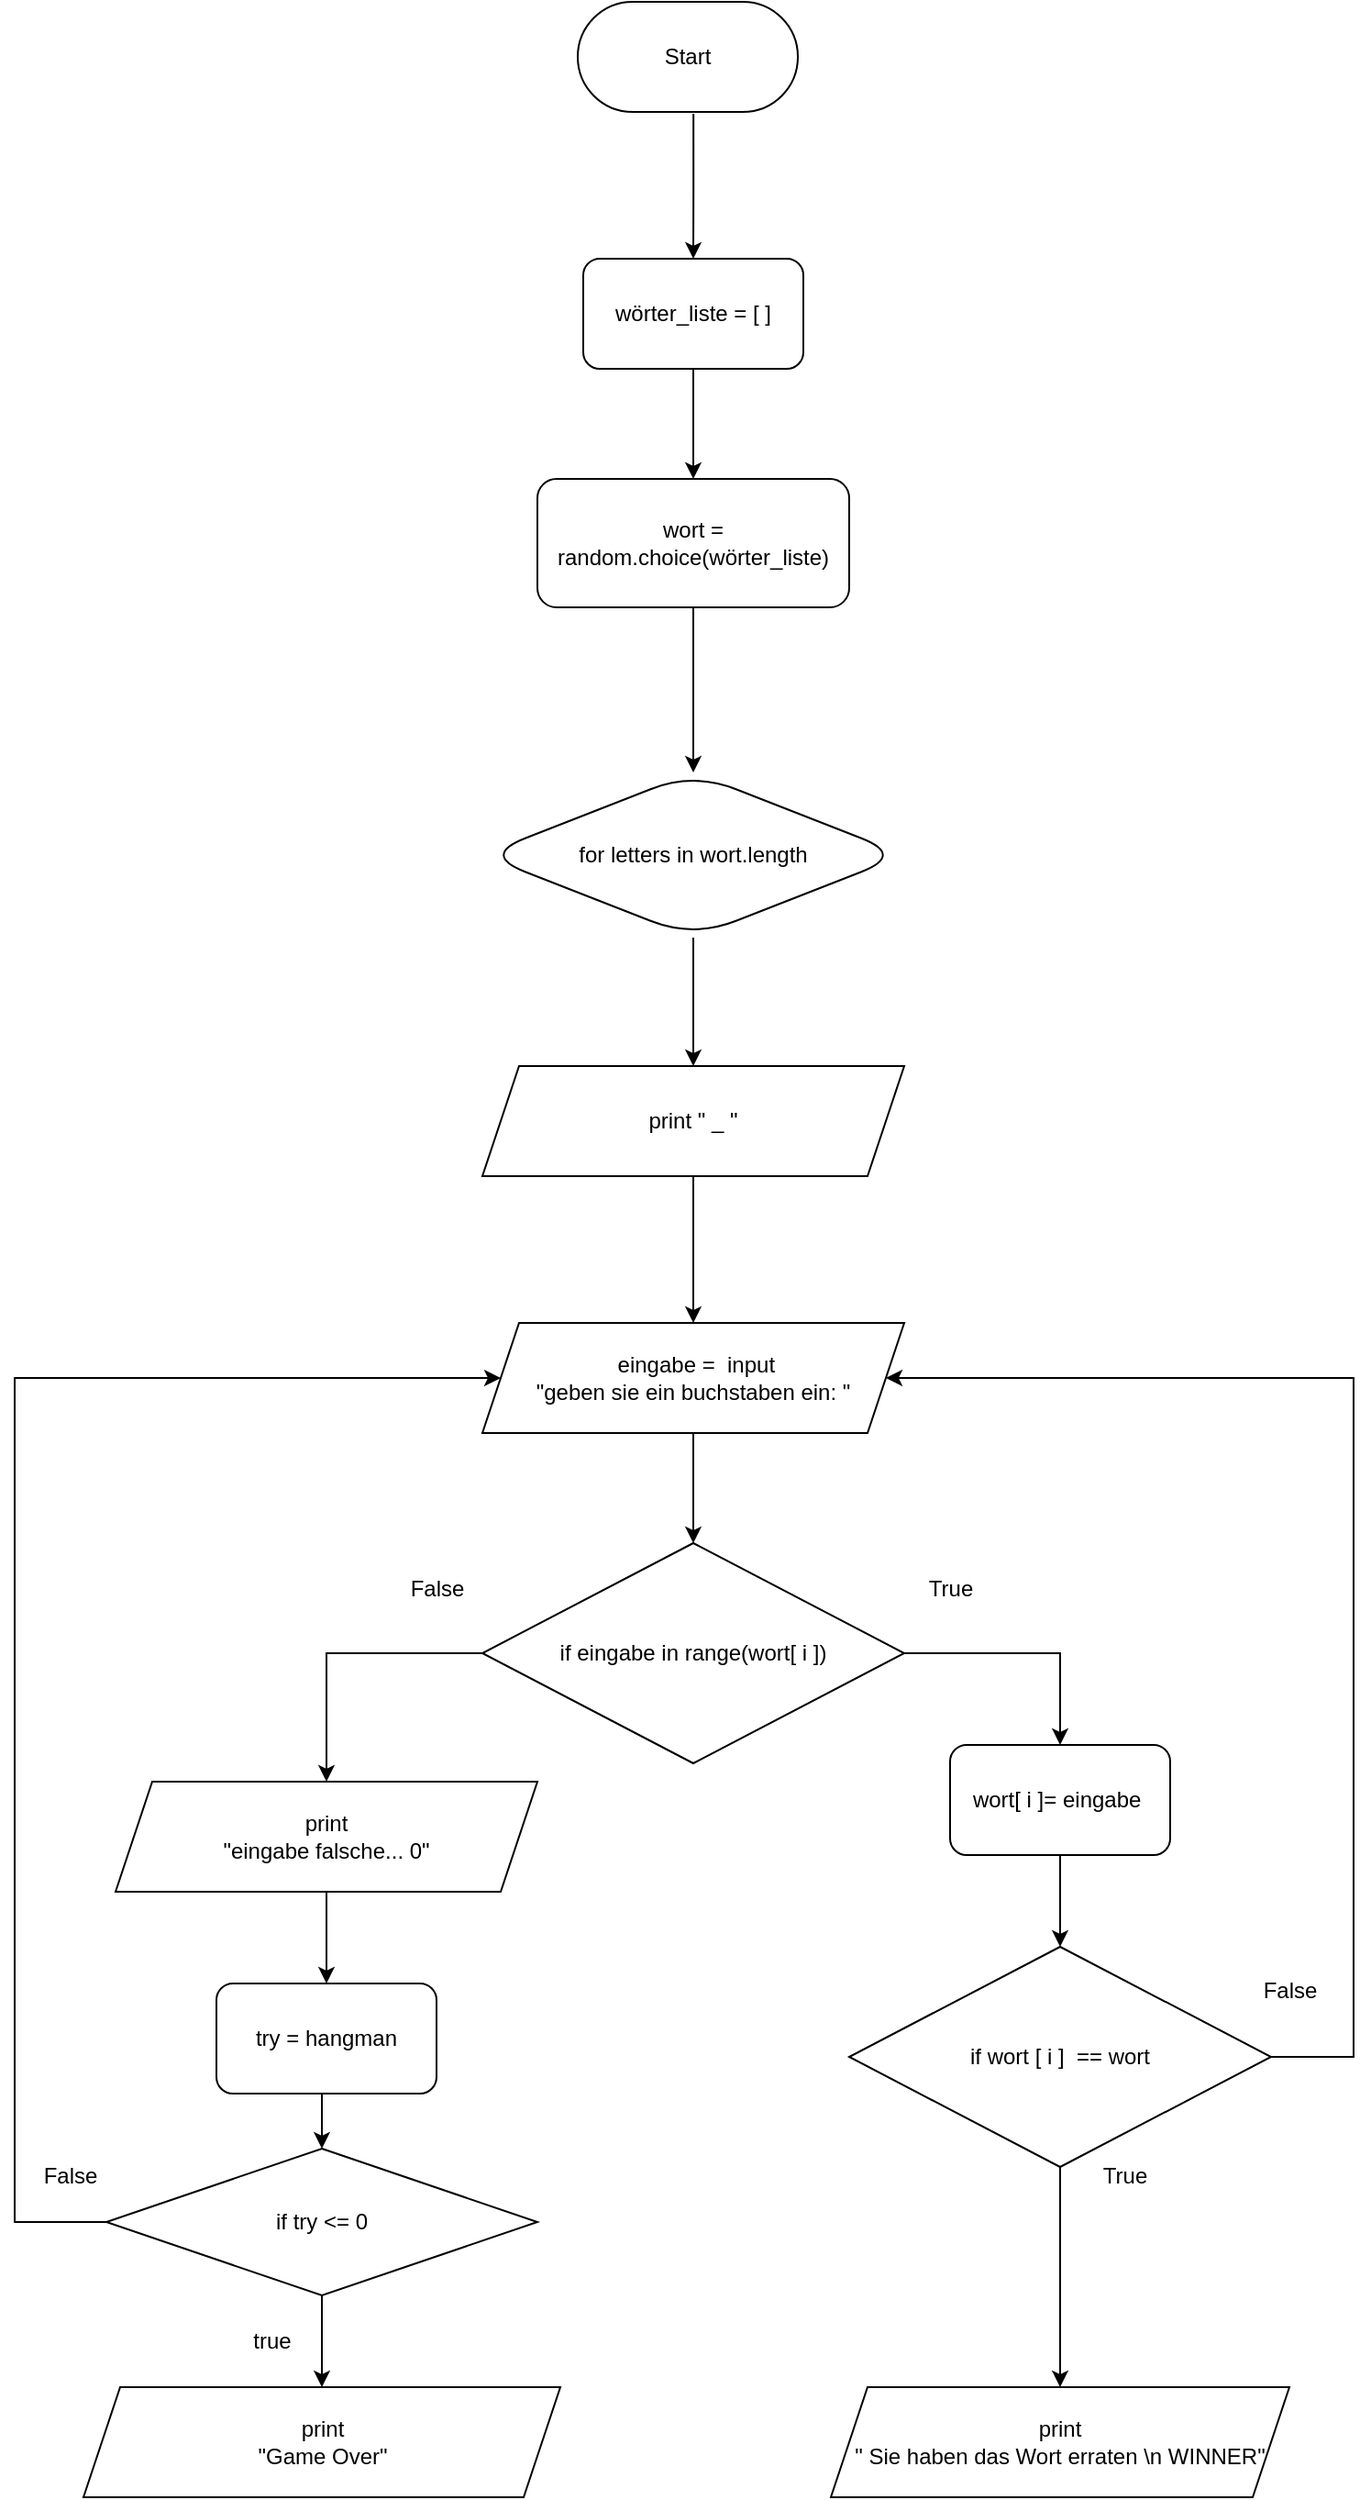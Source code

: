 <mxfile version="21.0.6" type="github">
  <diagram name="Seite-1" id="2JQeOwLGVFZUsmmgGHX2">
    <mxGraphModel dx="1400" dy="842" grid="1" gridSize="10" guides="1" tooltips="1" connect="1" arrows="1" fold="1" page="1" pageScale="1" pageWidth="827" pageHeight="1169" math="0" shadow="0">
      <root>
        <mxCell id="0" />
        <mxCell id="1" parent="0" />
        <mxCell id="tlVd-pr9q-kPmlgdGaKe-4" style="edgeStyle=orthogonalEdgeStyle;rounded=0;orthogonalLoop=1;jettySize=auto;html=1;exitX=0.514;exitY=0.694;exitDx=0;exitDy=0;exitPerimeter=0;" edge="1" parent="1" source="tlVd-pr9q-kPmlgdGaKe-1" target="tlVd-pr9q-kPmlgdGaKe-3">
          <mxGeometry relative="1" as="geometry" />
        </mxCell>
        <mxCell id="tlVd-pr9q-kPmlgdGaKe-1" value="Start" style="rounded=1;whiteSpace=wrap;html=1;shadow=0;glass=0;perimeterSpacing=50;arcSize=50;" vertex="1" parent="1">
          <mxGeometry x="337" y="70" width="120" height="60" as="geometry" />
        </mxCell>
        <mxCell id="tlVd-pr9q-kPmlgdGaKe-9" style="edgeStyle=orthogonalEdgeStyle;rounded=0;orthogonalLoop=1;jettySize=auto;html=1;exitX=0.5;exitY=1;exitDx=0;exitDy=0;entryX=0.5;entryY=0;entryDx=0;entryDy=0;" edge="1" parent="1" source="tlVd-pr9q-kPmlgdGaKe-3" target="tlVd-pr9q-kPmlgdGaKe-10">
          <mxGeometry relative="1" as="geometry">
            <mxPoint x="400" y="310" as="targetPoint" />
          </mxGeometry>
        </mxCell>
        <mxCell id="tlVd-pr9q-kPmlgdGaKe-3" value="wörter_liste = [ ]" style="rounded=1;whiteSpace=wrap;html=1;" vertex="1" parent="1">
          <mxGeometry x="340" y="210" width="120" height="60" as="geometry" />
        </mxCell>
        <mxCell id="tlVd-pr9q-kPmlgdGaKe-12" value="" style="edgeStyle=orthogonalEdgeStyle;rounded=0;orthogonalLoop=1;jettySize=auto;html=1;entryX=0.5;entryY=0;entryDx=0;entryDy=0;" edge="1" parent="1" source="tlVd-pr9q-kPmlgdGaKe-10" target="tlVd-pr9q-kPmlgdGaKe-11">
          <mxGeometry relative="1" as="geometry" />
        </mxCell>
        <mxCell id="tlVd-pr9q-kPmlgdGaKe-10" value="wort =&lt;br&gt;random.choice(wörter_liste)" style="rounded=1;whiteSpace=wrap;html=1;" vertex="1" parent="1">
          <mxGeometry x="315" y="330" width="170" height="70" as="geometry" />
        </mxCell>
        <mxCell id="tlVd-pr9q-kPmlgdGaKe-15" style="edgeStyle=orthogonalEdgeStyle;rounded=0;orthogonalLoop=1;jettySize=auto;html=1;exitX=0.5;exitY=1;exitDx=0;exitDy=0;" edge="1" parent="1" source="tlVd-pr9q-kPmlgdGaKe-11" target="tlVd-pr9q-kPmlgdGaKe-14">
          <mxGeometry relative="1" as="geometry" />
        </mxCell>
        <mxCell id="tlVd-pr9q-kPmlgdGaKe-11" value="for letters in wort.length" style="rhombus;whiteSpace=wrap;html=1;rounded=1;arcSize=50;" vertex="1" parent="1">
          <mxGeometry x="285" y="490" width="230" height="90" as="geometry" />
        </mxCell>
        <mxCell id="tlVd-pr9q-kPmlgdGaKe-13" style="edgeStyle=orthogonalEdgeStyle;rounded=0;orthogonalLoop=1;jettySize=auto;html=1;exitX=0.5;exitY=1;exitDx=0;exitDy=0;" edge="1" parent="1" source="tlVd-pr9q-kPmlgdGaKe-11" target="tlVd-pr9q-kPmlgdGaKe-11">
          <mxGeometry relative="1" as="geometry" />
        </mxCell>
        <mxCell id="tlVd-pr9q-kPmlgdGaKe-17" value="" style="edgeStyle=orthogonalEdgeStyle;rounded=0;orthogonalLoop=1;jettySize=auto;html=1;" edge="1" parent="1" source="tlVd-pr9q-kPmlgdGaKe-14" target="tlVd-pr9q-kPmlgdGaKe-16">
          <mxGeometry relative="1" as="geometry" />
        </mxCell>
        <mxCell id="tlVd-pr9q-kPmlgdGaKe-14" value="print &quot; _ &quot;" style="shape=parallelogram;perimeter=parallelogramPerimeter;whiteSpace=wrap;html=1;fixedSize=1;" vertex="1" parent="1">
          <mxGeometry x="285" y="650" width="230" height="60" as="geometry" />
        </mxCell>
        <mxCell id="tlVd-pr9q-kPmlgdGaKe-19" style="edgeStyle=orthogonalEdgeStyle;rounded=0;orthogonalLoop=1;jettySize=auto;html=1;exitX=0.5;exitY=1;exitDx=0;exitDy=0;entryX=0.5;entryY=0;entryDx=0;entryDy=0;" edge="1" parent="1" source="tlVd-pr9q-kPmlgdGaKe-16" target="tlVd-pr9q-kPmlgdGaKe-18">
          <mxGeometry relative="1" as="geometry" />
        </mxCell>
        <mxCell id="tlVd-pr9q-kPmlgdGaKe-16" value="&amp;nbsp; eingabe =&amp;nbsp; input&amp;nbsp;&lt;br&gt;&quot;geben sie ein buchstaben ein: &quot;" style="shape=parallelogram;perimeter=parallelogramPerimeter;whiteSpace=wrap;html=1;fixedSize=1;" vertex="1" parent="1">
          <mxGeometry x="285" y="790" width="230" height="60" as="geometry" />
        </mxCell>
        <mxCell id="tlVd-pr9q-kPmlgdGaKe-22" style="edgeStyle=orthogonalEdgeStyle;rounded=0;orthogonalLoop=1;jettySize=auto;html=1;exitX=0;exitY=0.5;exitDx=0;exitDy=0;entryX=0.5;entryY=0;entryDx=0;entryDy=0;" edge="1" parent="1" source="tlVd-pr9q-kPmlgdGaKe-18" target="tlVd-pr9q-kPmlgdGaKe-34">
          <mxGeometry relative="1" as="geometry">
            <mxPoint x="200" y="1020" as="targetPoint" />
          </mxGeometry>
        </mxCell>
        <mxCell id="tlVd-pr9q-kPmlgdGaKe-23" style="edgeStyle=orthogonalEdgeStyle;rounded=0;orthogonalLoop=1;jettySize=auto;html=1;exitX=1;exitY=0.5;exitDx=0;exitDy=0;entryX=0.5;entryY=0;entryDx=0;entryDy=0;" edge="1" parent="1" source="tlVd-pr9q-kPmlgdGaKe-18" target="tlVd-pr9q-kPmlgdGaKe-21">
          <mxGeometry relative="1" as="geometry" />
        </mxCell>
        <mxCell id="tlVd-pr9q-kPmlgdGaKe-18" value="if eingabe in range(wort[ i ])" style="rhombus;whiteSpace=wrap;html=1;" vertex="1" parent="1">
          <mxGeometry x="285" y="910" width="230" height="120" as="geometry" />
        </mxCell>
        <mxCell id="tlVd-pr9q-kPmlgdGaKe-28" style="edgeStyle=orthogonalEdgeStyle;rounded=0;orthogonalLoop=1;jettySize=auto;html=1;exitX=0.5;exitY=1;exitDx=0;exitDy=0;entryX=0.5;entryY=0;entryDx=0;entryDy=0;" edge="1" parent="1" source="tlVd-pr9q-kPmlgdGaKe-21" target="tlVd-pr9q-kPmlgdGaKe-27">
          <mxGeometry relative="1" as="geometry" />
        </mxCell>
        <mxCell id="tlVd-pr9q-kPmlgdGaKe-21" value="wort[ i ]= eingabe&amp;nbsp;" style="rounded=1;whiteSpace=wrap;html=1;" vertex="1" parent="1">
          <mxGeometry x="540" y="1020" width="120" height="60" as="geometry" />
        </mxCell>
        <mxCell id="tlVd-pr9q-kPmlgdGaKe-24" value="True" style="text;html=1;align=center;verticalAlign=middle;resizable=0;points=[];autosize=1;strokeColor=none;fillColor=none;" vertex="1" parent="1">
          <mxGeometry x="515" y="920" width="50" height="30" as="geometry" />
        </mxCell>
        <mxCell id="tlVd-pr9q-kPmlgdGaKe-25" value="False" style="text;html=1;align=center;verticalAlign=middle;resizable=0;points=[];autosize=1;strokeColor=none;fillColor=none;" vertex="1" parent="1">
          <mxGeometry x="235" y="920" width="50" height="30" as="geometry" />
        </mxCell>
        <mxCell id="tlVd-pr9q-kPmlgdGaKe-31" style="edgeStyle=orthogonalEdgeStyle;rounded=0;orthogonalLoop=1;jettySize=auto;html=1;exitX=1;exitY=0.5;exitDx=0;exitDy=0;entryX=1;entryY=0.5;entryDx=0;entryDy=0;" edge="1" parent="1" source="tlVd-pr9q-kPmlgdGaKe-27" target="tlVd-pr9q-kPmlgdGaKe-16">
          <mxGeometry relative="1" as="geometry">
            <Array as="points">
              <mxPoint x="760" y="1190" />
              <mxPoint x="760" y="820" />
            </Array>
          </mxGeometry>
        </mxCell>
        <mxCell id="tlVd-pr9q-kPmlgdGaKe-48" style="edgeStyle=orthogonalEdgeStyle;rounded=0;orthogonalLoop=1;jettySize=auto;html=1;exitX=0.5;exitY=1;exitDx=0;exitDy=0;entryX=0.5;entryY=0;entryDx=0;entryDy=0;" edge="1" parent="1" source="tlVd-pr9q-kPmlgdGaKe-27" target="tlVd-pr9q-kPmlgdGaKe-47">
          <mxGeometry relative="1" as="geometry">
            <Array as="points">
              <mxPoint x="600" y="1340" />
              <mxPoint x="600" y="1340" />
            </Array>
          </mxGeometry>
        </mxCell>
        <mxCell id="tlVd-pr9q-kPmlgdGaKe-27" value="if wort [ i ]&amp;nbsp; == wort" style="rhombus;whiteSpace=wrap;html=1;" vertex="1" parent="1">
          <mxGeometry x="485" y="1130" width="230" height="120" as="geometry" />
        </mxCell>
        <mxCell id="tlVd-pr9q-kPmlgdGaKe-29" value="False" style="text;html=1;align=center;verticalAlign=middle;resizable=0;points=[];autosize=1;strokeColor=none;fillColor=none;" vertex="1" parent="1">
          <mxGeometry x="700" y="1139" width="50" height="30" as="geometry" />
        </mxCell>
        <mxCell id="tlVd-pr9q-kPmlgdGaKe-45" style="edgeStyle=orthogonalEdgeStyle;rounded=0;orthogonalLoop=1;jettySize=auto;html=1;exitX=0.5;exitY=1;exitDx=0;exitDy=0;entryX=0.5;entryY=0;entryDx=0;entryDy=0;" edge="1" parent="1" source="tlVd-pr9q-kPmlgdGaKe-34" target="tlVd-pr9q-kPmlgdGaKe-44">
          <mxGeometry relative="1" as="geometry" />
        </mxCell>
        <mxCell id="tlVd-pr9q-kPmlgdGaKe-34" value="print&lt;br&gt;&quot;eingabe falsche... 0&quot;" style="shape=parallelogram;perimeter=parallelogramPerimeter;whiteSpace=wrap;html=1;fixedSize=1;" vertex="1" parent="1">
          <mxGeometry x="85" y="1040" width="230" height="60" as="geometry" />
        </mxCell>
        <mxCell id="tlVd-pr9q-kPmlgdGaKe-36" value="True" style="text;html=1;align=center;verticalAlign=middle;resizable=0;points=[];autosize=1;strokeColor=none;fillColor=none;" vertex="1" parent="1">
          <mxGeometry x="610" y="1240" width="50" height="30" as="geometry" />
        </mxCell>
        <mxCell id="tlVd-pr9q-kPmlgdGaKe-40" style="edgeStyle=orthogonalEdgeStyle;rounded=0;orthogonalLoop=1;jettySize=auto;html=1;exitX=0.5;exitY=1;exitDx=0;exitDy=0;" edge="1" parent="1" source="tlVd-pr9q-kPmlgdGaKe-37" target="tlVd-pr9q-kPmlgdGaKe-39">
          <mxGeometry relative="1" as="geometry" />
        </mxCell>
        <mxCell id="tlVd-pr9q-kPmlgdGaKe-43" style="edgeStyle=orthogonalEdgeStyle;rounded=0;orthogonalLoop=1;jettySize=auto;html=1;exitX=0;exitY=0.5;exitDx=0;exitDy=0;entryX=0;entryY=0.5;entryDx=0;entryDy=0;" edge="1" parent="1" source="tlVd-pr9q-kPmlgdGaKe-37" target="tlVd-pr9q-kPmlgdGaKe-16">
          <mxGeometry relative="1" as="geometry">
            <mxPoint x="40" y="700" as="targetPoint" />
            <Array as="points">
              <mxPoint x="30" y="1280" />
              <mxPoint x="30" y="820" />
            </Array>
          </mxGeometry>
        </mxCell>
        <mxCell id="tlVd-pr9q-kPmlgdGaKe-37" value="if try &amp;lt;= 0" style="rhombus;whiteSpace=wrap;html=1;" vertex="1" parent="1">
          <mxGeometry x="80" y="1240" width="235" height="80" as="geometry" />
        </mxCell>
        <mxCell id="tlVd-pr9q-kPmlgdGaKe-39" value="print&lt;br&gt;&quot;Game Over&quot;" style="shape=parallelogram;perimeter=parallelogramPerimeter;whiteSpace=wrap;html=1;fixedSize=1;" vertex="1" parent="1">
          <mxGeometry x="67.5" y="1370" width="260" height="60" as="geometry" />
        </mxCell>
        <mxCell id="tlVd-pr9q-kPmlgdGaKe-41" value="true" style="text;html=1;align=center;verticalAlign=middle;resizable=0;points=[];autosize=1;strokeColor=none;fillColor=none;" vertex="1" parent="1">
          <mxGeometry x="150" y="1330" width="40" height="30" as="geometry" />
        </mxCell>
        <mxCell id="tlVd-pr9q-kPmlgdGaKe-42" value="False" style="text;html=1;align=center;verticalAlign=middle;resizable=0;points=[];autosize=1;strokeColor=none;fillColor=none;" vertex="1" parent="1">
          <mxGeometry x="35" y="1240" width="50" height="30" as="geometry" />
        </mxCell>
        <mxCell id="tlVd-pr9q-kPmlgdGaKe-46" style="edgeStyle=orthogonalEdgeStyle;rounded=0;orthogonalLoop=1;jettySize=auto;html=1;exitX=0.5;exitY=1;exitDx=0;exitDy=0;entryX=0.5;entryY=0;entryDx=0;entryDy=0;" edge="1" parent="1" source="tlVd-pr9q-kPmlgdGaKe-44" target="tlVd-pr9q-kPmlgdGaKe-37">
          <mxGeometry relative="1" as="geometry" />
        </mxCell>
        <mxCell id="tlVd-pr9q-kPmlgdGaKe-44" value="try = hangman" style="rounded=1;whiteSpace=wrap;html=1;" vertex="1" parent="1">
          <mxGeometry x="140" y="1150" width="120" height="60" as="geometry" />
        </mxCell>
        <mxCell id="tlVd-pr9q-kPmlgdGaKe-47" value="print&lt;br&gt;&quot; Sie haben das Wort erraten \n WINNER&quot;" style="shape=parallelogram;perimeter=parallelogramPerimeter;whiteSpace=wrap;html=1;fixedSize=1;" vertex="1" parent="1">
          <mxGeometry x="475" y="1370" width="250" height="60" as="geometry" />
        </mxCell>
      </root>
    </mxGraphModel>
  </diagram>
</mxfile>
